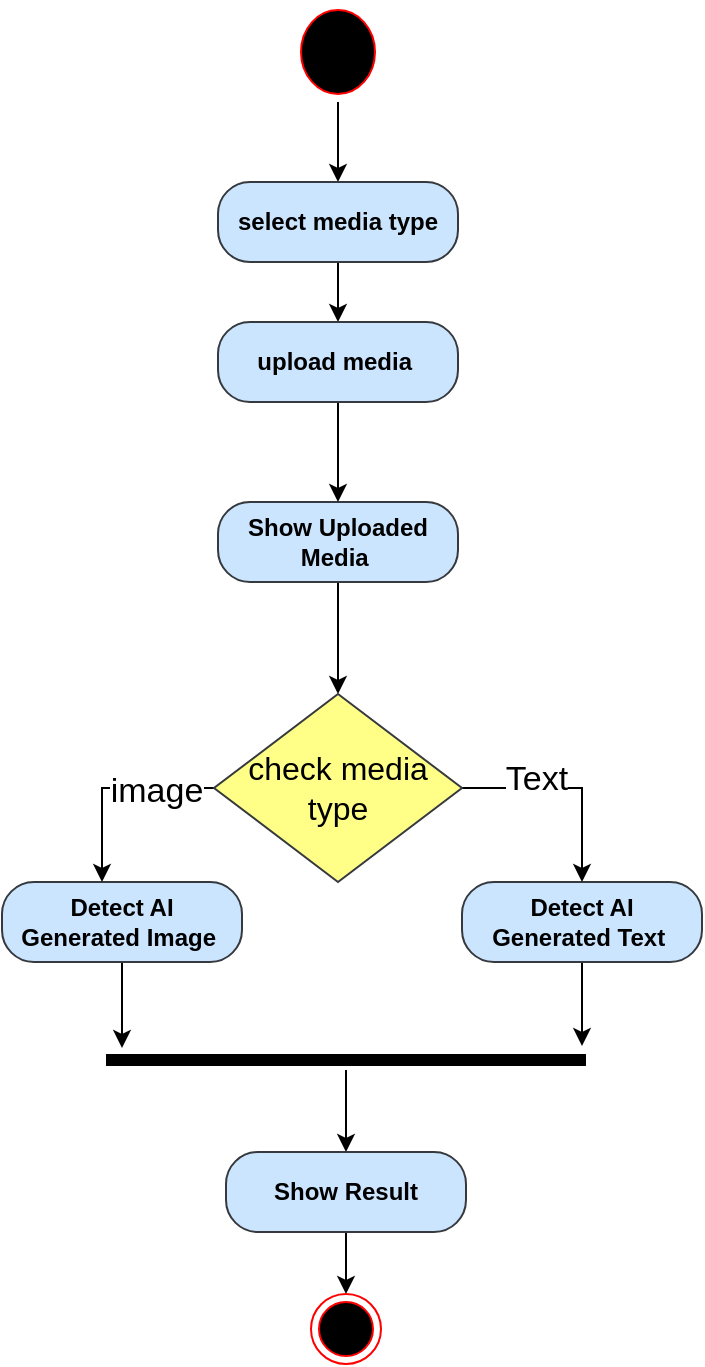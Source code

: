 <mxfile version="22.1.18" type="device">
  <diagram id="J0JOmPV19hwqg5iboZO3" name="Page-1">
    <mxGraphModel dx="920" dy="1799" grid="0" gridSize="10" guides="1" tooltips="1" connect="1" arrows="1" fold="1" page="1" pageScale="1" pageWidth="1600" pageHeight="1200" math="0" shadow="0">
      <root>
        <mxCell id="0" />
        <mxCell id="1" parent="0" />
        <mxCell id="2eC8FFFfXX_kUuN2CA_R-1" value="" style="edgeStyle=orthogonalEdgeStyle;rounded=0;orthogonalLoop=1;jettySize=auto;html=1;" edge="1" parent="1" source="RZsY5SKqr2UFWs2zUh5R-1" target="RZsY5SKqr2UFWs2zUh5R-3">
          <mxGeometry relative="1" as="geometry" />
        </mxCell>
        <mxCell id="RZsY5SKqr2UFWs2zUh5R-1" value="" style="ellipse;html=1;shape=startState;fillColor=#000000;strokeColor=#ff0000;fontColor=default;" parent="1" vertex="1">
          <mxGeometry x="785.5" y="-20" width="45" height="50" as="geometry" />
        </mxCell>
        <mxCell id="2eC8FFFfXX_kUuN2CA_R-2" value="" style="edgeStyle=orthogonalEdgeStyle;rounded=0;orthogonalLoop=1;jettySize=auto;html=1;" edge="1" parent="1" source="RZsY5SKqr2UFWs2zUh5R-3" target="N1bP1ElejFz3QuLYywA2-1">
          <mxGeometry relative="1" as="geometry" />
        </mxCell>
        <mxCell id="RZsY5SKqr2UFWs2zUh5R-3" value="&lt;b&gt;select media type&lt;/b&gt;" style="rounded=1;whiteSpace=wrap;html=1;arcSize=40;fillColor=#cce5ff;strokeColor=#36393d;" parent="1" vertex="1">
          <mxGeometry x="748" y="70" width="120" height="40" as="geometry" />
        </mxCell>
        <mxCell id="2eC8FFFfXX_kUuN2CA_R-4" value="" style="edgeStyle=orthogonalEdgeStyle;rounded=0;orthogonalLoop=1;jettySize=auto;html=1;" edge="1" parent="1" source="RZsY5SKqr2UFWs2zUh5R-5" target="N1bP1ElejFz3QuLYywA2-8">
          <mxGeometry relative="1" as="geometry" />
        </mxCell>
        <mxCell id="RZsY5SKqr2UFWs2zUh5R-5" value="&lt;b&gt;Show Uploaded Media&amp;nbsp;&lt;/b&gt;" style="rounded=1;whiteSpace=wrap;html=1;arcSize=40;fillColor=#cce5ff;strokeColor=#36393d;" parent="1" vertex="1">
          <mxGeometry x="748" y="230" width="120" height="40" as="geometry" />
        </mxCell>
        <mxCell id="2eC8FFFfXX_kUuN2CA_R-6" value="" style="edgeStyle=orthogonalEdgeStyle;rounded=0;orthogonalLoop=1;jettySize=auto;html=1;" edge="1" parent="1" source="RZsY5SKqr2UFWs2zUh5R-15">
          <mxGeometry relative="1" as="geometry">
            <mxPoint x="700" y="503" as="targetPoint" />
          </mxGeometry>
        </mxCell>
        <mxCell id="RZsY5SKqr2UFWs2zUh5R-15" value="&lt;b&gt;Detect AI Generated&amp;nbsp;Image&amp;nbsp;&lt;/b&gt;" style="rounded=1;whiteSpace=wrap;html=1;arcSize=40;fillColor=#cce5ff;strokeColor=#36393d;" parent="1" vertex="1">
          <mxGeometry x="640" y="420" width="120" height="40" as="geometry" />
        </mxCell>
        <mxCell id="2eC8FFFfXX_kUuN2CA_R-5" value="" style="edgeStyle=orthogonalEdgeStyle;rounded=0;orthogonalLoop=1;jettySize=auto;html=1;" edge="1" parent="1" source="RZsY5SKqr2UFWs2zUh5R-19">
          <mxGeometry relative="1" as="geometry">
            <mxPoint x="930" y="502" as="targetPoint" />
          </mxGeometry>
        </mxCell>
        <mxCell id="RZsY5SKqr2UFWs2zUh5R-19" value="&lt;b&gt;Detect AI &lt;br&gt;Generated Text&amp;nbsp;&lt;/b&gt;" style="rounded=1;whiteSpace=wrap;html=1;arcSize=40;fillColor=#cce5ff;strokeColor=#36393d;" parent="1" vertex="1">
          <mxGeometry x="870" y="420" width="120" height="40" as="geometry" />
        </mxCell>
        <mxCell id="2eC8FFFfXX_kUuN2CA_R-8" style="edgeStyle=orthogonalEdgeStyle;rounded=0;orthogonalLoop=1;jettySize=auto;html=1;entryX=0.5;entryY=0;entryDx=0;entryDy=0;" edge="1" parent="1" source="RZsY5SKqr2UFWs2zUh5R-21" target="RZsY5SKqr2UFWs2zUh5R-23">
          <mxGeometry relative="1" as="geometry" />
        </mxCell>
        <mxCell id="RZsY5SKqr2UFWs2zUh5R-21" value="" style="shape=line;html=1;strokeWidth=6;strokeColor=#000000;fontColor=default;" parent="1" vertex="1">
          <mxGeometry x="692" y="504" width="240" height="10" as="geometry" />
        </mxCell>
        <mxCell id="2eC8FFFfXX_kUuN2CA_R-9" value="" style="edgeStyle=orthogonalEdgeStyle;rounded=0;orthogonalLoop=1;jettySize=auto;html=1;" edge="1" parent="1" source="RZsY5SKqr2UFWs2zUh5R-23" target="RZsY5SKqr2UFWs2zUh5R-25">
          <mxGeometry relative="1" as="geometry" />
        </mxCell>
        <mxCell id="RZsY5SKqr2UFWs2zUh5R-23" value="&lt;b&gt;Show Result&lt;/b&gt;" style="rounded=1;whiteSpace=wrap;html=1;arcSize=40;fillColor=#cce5ff;strokeColor=#36393d;" parent="1" vertex="1">
          <mxGeometry x="752" y="555" width="120" height="40" as="geometry" />
        </mxCell>
        <mxCell id="RZsY5SKqr2UFWs2zUh5R-25" value="" style="ellipse;html=1;shape=endState;fillColor=#000000;strokeColor=#ff0000;fontColor=default;" parent="1" vertex="1">
          <mxGeometry x="794.5" y="626" width="35" height="35" as="geometry" />
        </mxCell>
        <mxCell id="2eC8FFFfXX_kUuN2CA_R-3" value="" style="edgeStyle=orthogonalEdgeStyle;rounded=0;orthogonalLoop=1;jettySize=auto;html=1;" edge="1" parent="1" source="N1bP1ElejFz3QuLYywA2-1" target="RZsY5SKqr2UFWs2zUh5R-5">
          <mxGeometry relative="1" as="geometry" />
        </mxCell>
        <mxCell id="N1bP1ElejFz3QuLYywA2-1" value="&lt;b&gt;upload media&amp;nbsp;&lt;/b&gt;" style="rounded=1;whiteSpace=wrap;html=1;arcSize=40;fillColor=#cce5ff;strokeColor=#36393d;" parent="1" vertex="1">
          <mxGeometry x="748" y="140" width="120" height="40" as="geometry" />
        </mxCell>
        <mxCell id="N1bP1ElejFz3QuLYywA2-9" style="edgeStyle=orthogonalEdgeStyle;rounded=0;orthogonalLoop=1;jettySize=auto;html=1;strokeColor=#000000;fontColor=default;exitX=1;exitY=0.5;exitDx=0;exitDy=0;" parent="1" source="N1bP1ElejFz3QuLYywA2-8" target="RZsY5SKqr2UFWs2zUh5R-19" edge="1">
          <mxGeometry relative="1" as="geometry" />
        </mxCell>
        <mxCell id="N1bP1ElejFz3QuLYywA2-13" value="text" style="edgeLabel;html=1;align=center;verticalAlign=middle;resizable=0;points=[];fontColor=default;" parent="N1bP1ElejFz3QuLYywA2-9" vertex="1" connectable="0">
          <mxGeometry x="-0.375" y="2" relative="1" as="geometry">
            <mxPoint as="offset" />
          </mxGeometry>
        </mxCell>
        <mxCell id="N1bP1ElejFz3QuLYywA2-16" value="&lt;font style=&quot;font-size: 17px;&quot;&gt;Text&lt;/font&gt;" style="edgeLabel;html=1;align=center;verticalAlign=middle;resizable=0;points=[];fontColor=default;" parent="N1bP1ElejFz3QuLYywA2-9" vertex="1" connectable="0">
          <mxGeometry x="-0.32" y="4" relative="1" as="geometry">
            <mxPoint as="offset" />
          </mxGeometry>
        </mxCell>
        <mxCell id="N1bP1ElejFz3QuLYywA2-10" style="edgeStyle=orthogonalEdgeStyle;rounded=0;orthogonalLoop=1;jettySize=auto;html=1;entryX=0.5;entryY=0;entryDx=0;entryDy=0;strokeColor=#000000;fontColor=default;" parent="1" source="N1bP1ElejFz3QuLYywA2-8" edge="1">
          <mxGeometry relative="1" as="geometry">
            <mxPoint x="690" y="420" as="targetPoint" />
            <Array as="points">
              <mxPoint x="690" y="373" />
            </Array>
          </mxGeometry>
        </mxCell>
        <mxCell id="N1bP1ElejFz3QuLYywA2-14" value="&lt;font style=&quot;font-size: 17px;&quot;&gt;image&lt;/font&gt;" style="edgeLabel;html=1;align=center;verticalAlign=middle;resizable=0;points=[];fontColor=default;" parent="N1bP1ElejFz3QuLYywA2-10" vertex="1" connectable="0">
          <mxGeometry x="-0.43" y="2" relative="1" as="geometry">
            <mxPoint as="offset" />
          </mxGeometry>
        </mxCell>
        <mxCell id="N1bP1ElejFz3QuLYywA2-8" value="&lt;font style=&quot;font-size: 16px;&quot;&gt;check media type&lt;/font&gt;" style="rhombus;whiteSpace=wrap;html=1;fillColor=#ffff88;strokeColor=#36393d;" parent="1" vertex="1">
          <mxGeometry x="746" y="326" width="124" height="94" as="geometry" />
        </mxCell>
      </root>
    </mxGraphModel>
  </diagram>
</mxfile>
